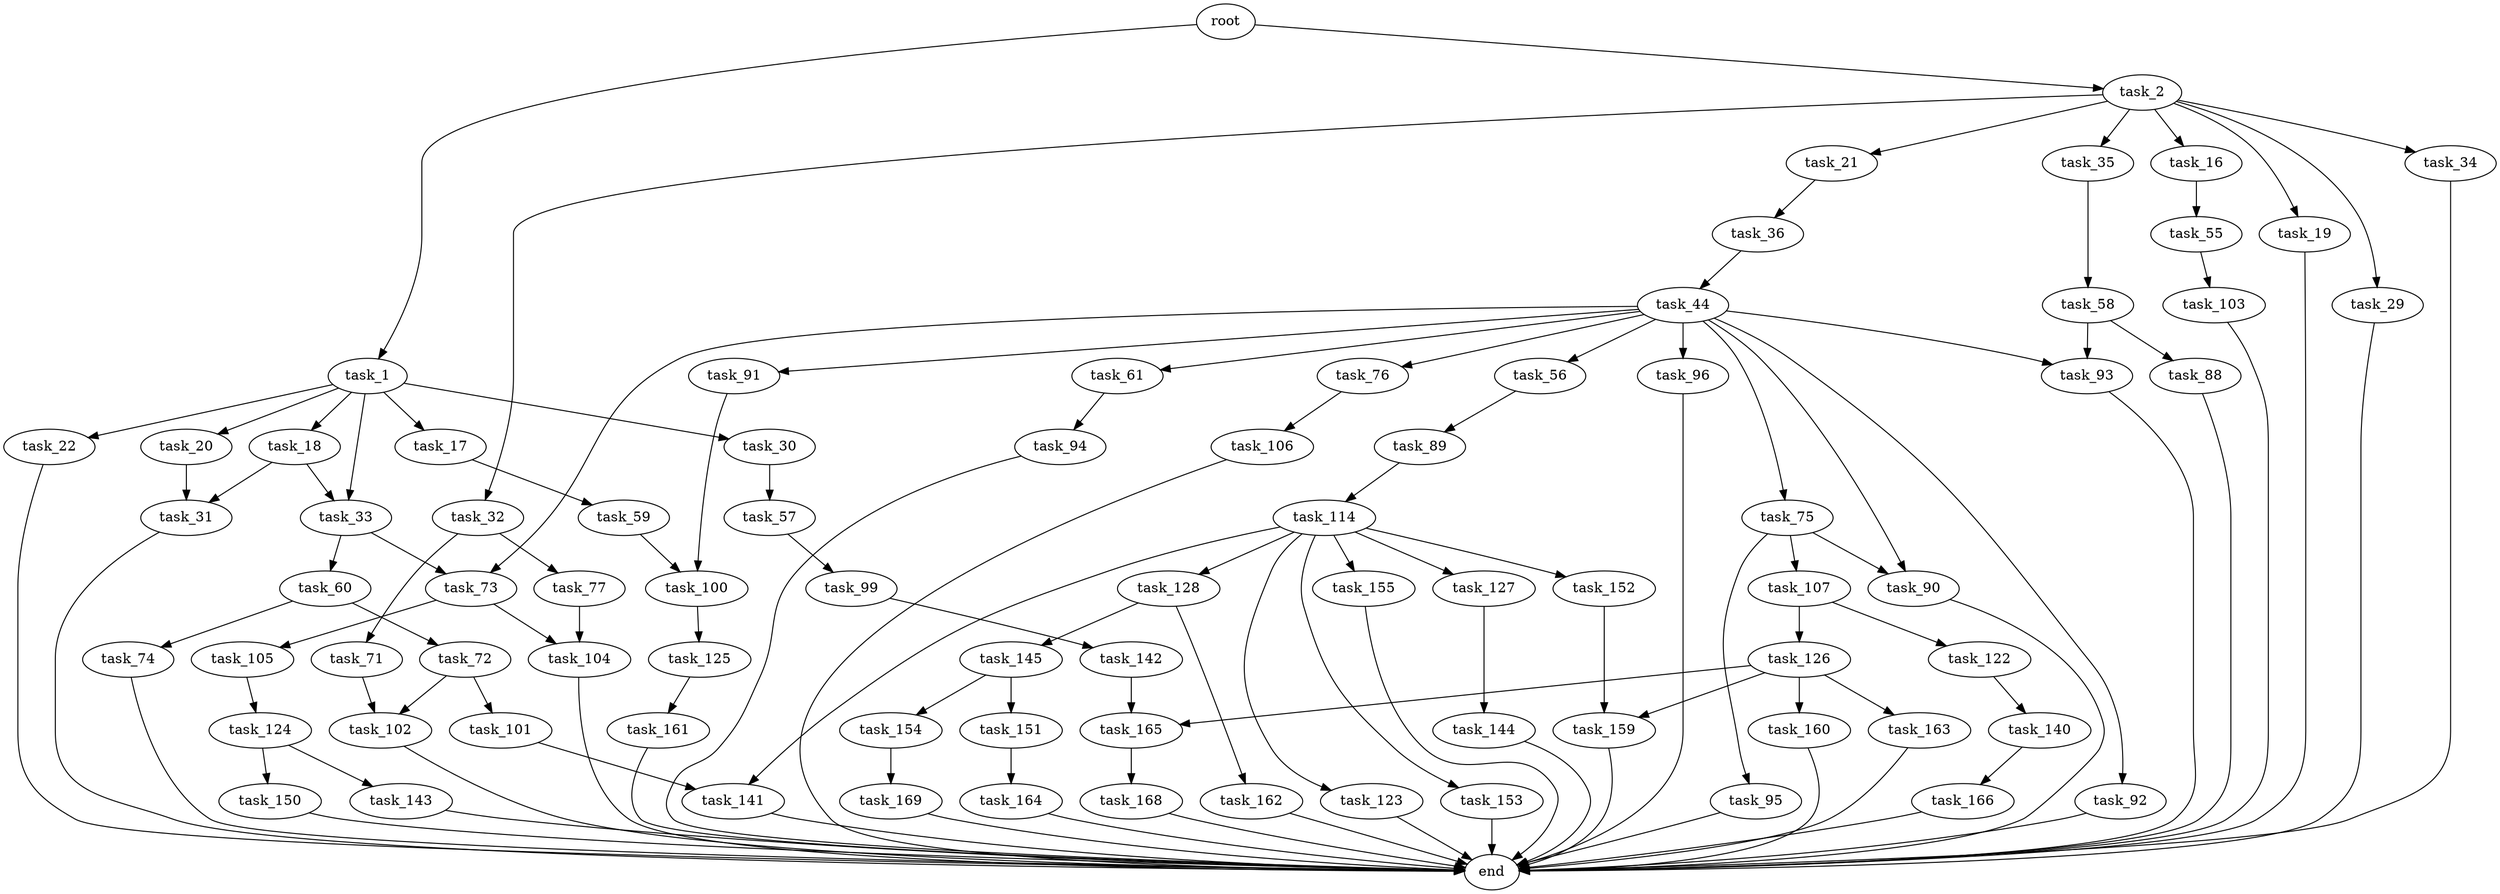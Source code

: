 digraph G {
  root [size="0.000000"];
  task_1 [size="28991029248.000000"];
  task_2 [size="23093469905.000000"];
  task_17 [size="9119479394.000000"];
  task_18 [size="68719476736.000000"];
  task_20 [size="42664131103.000000"];
  task_22 [size="28991029248.000000"];
  task_30 [size="134217728000.000000"];
  task_33 [size="68719476736.000000"];
  task_16 [size="231928233984.000000"];
  task_19 [size="231928233984.000000"];
  task_21 [size="28991029248.000000"];
  task_29 [size="621165500590.000000"];
  task_32 [size="345481601804.000000"];
  task_34 [size="3507964419.000000"];
  task_35 [size="65150989657.000000"];
  task_55 [size="368293445632.000000"];
  task_59 [size="735100107901.000000"];
  task_31 [size="109562987978.000000"];
  end [size="0.000000"];
  task_36 [size="28991029248.000000"];
  task_57 [size="262880112827.000000"];
  task_71 [size="68719476736.000000"];
  task_77 [size="41604842974.000000"];
  task_60 [size="1447288940.000000"];
  task_73 [size="12494413976.000000"];
  task_58 [size="2774365192.000000"];
  task_44 [size="1664698118.000000"];
  task_56 [size="1204436736350.000000"];
  task_61 [size="39220345046.000000"];
  task_75 [size="432489883289.000000"];
  task_76 [size="28991029248.000000"];
  task_90 [size="554137457068.000000"];
  task_91 [size="646833769222.000000"];
  task_92 [size="2040610732.000000"];
  task_93 [size="8589934592.000000"];
  task_96 [size="392163754946.000000"];
  task_103 [size="40027222775.000000"];
  task_89 [size="9225731814.000000"];
  task_99 [size="3775212698.000000"];
  task_88 [size="1073741824000.000000"];
  task_100 [size="1351911168.000000"];
  task_72 [size="549755813888.000000"];
  task_74 [size="526971323.000000"];
  task_94 [size="1231303854.000000"];
  task_102 [size="6243198748.000000"];
  task_101 [size="368293445632.000000"];
  task_104 [size="1073741824000.000000"];
  task_105 [size="134217728000.000000"];
  task_95 [size="30413164788.000000"];
  task_107 [size="549755813888.000000"];
  task_106 [size="3767387056.000000"];
  task_114 [size="463687104348.000000"];
  task_142 [size="68719476736.000000"];
  task_125 [size="16480429038.000000"];
  task_141 [size="7221811160.000000"];
  task_124 [size="112406375712.000000"];
  task_122 [size="368293445632.000000"];
  task_126 [size="549755813888.000000"];
  task_123 [size="30425574756.000000"];
  task_127 [size="172293126876.000000"];
  task_128 [size="7504614301.000000"];
  task_152 [size="8589934592.000000"];
  task_153 [size="68719476736.000000"];
  task_155 [size="28991029248.000000"];
  task_140 [size="4574478288.000000"];
  task_143 [size="134217728000.000000"];
  task_150 [size="15110947978.000000"];
  task_161 [size="16396626836.000000"];
  task_159 [size="782757789696.000000"];
  task_160 [size="560098460590.000000"];
  task_163 [size="1132398357105.000000"];
  task_165 [size="968552805730.000000"];
  task_144 [size="11482892940.000000"];
  task_145 [size="10364377720.000000"];
  task_162 [size="549755813888.000000"];
  task_166 [size="8450705152.000000"];
  task_151 [size="27105887498.000000"];
  task_154 [size="134217728000.000000"];
  task_164 [size="28991029248.000000"];
  task_169 [size="174398470534.000000"];
  task_168 [size="134217728000.000000"];

  root -> task_1 [size="1.000000"];
  root -> task_2 [size="1.000000"];
  task_1 -> task_17 [size="75497472.000000"];
  task_1 -> task_18 [size="75497472.000000"];
  task_1 -> task_20 [size="75497472.000000"];
  task_1 -> task_22 [size="75497472.000000"];
  task_1 -> task_30 [size="75497472.000000"];
  task_1 -> task_33 [size="75497472.000000"];
  task_2 -> task_16 [size="33554432.000000"];
  task_2 -> task_19 [size="33554432.000000"];
  task_2 -> task_21 [size="33554432.000000"];
  task_2 -> task_29 [size="33554432.000000"];
  task_2 -> task_32 [size="33554432.000000"];
  task_2 -> task_34 [size="33554432.000000"];
  task_2 -> task_35 [size="33554432.000000"];
  task_17 -> task_59 [size="209715200.000000"];
  task_18 -> task_31 [size="134217728.000000"];
  task_18 -> task_33 [size="134217728.000000"];
  task_20 -> task_31 [size="679477248.000000"];
  task_22 -> end [size="1.000000"];
  task_30 -> task_57 [size="209715200.000000"];
  task_33 -> task_60 [size="134217728.000000"];
  task_33 -> task_73 [size="134217728.000000"];
  task_16 -> task_55 [size="301989888.000000"];
  task_19 -> end [size="1.000000"];
  task_21 -> task_36 [size="75497472.000000"];
  task_29 -> end [size="1.000000"];
  task_32 -> task_71 [size="679477248.000000"];
  task_32 -> task_77 [size="679477248.000000"];
  task_34 -> end [size="1.000000"];
  task_35 -> task_58 [size="75497472.000000"];
  task_55 -> task_103 [size="411041792.000000"];
  task_59 -> task_100 [size="679477248.000000"];
  task_31 -> end [size="1.000000"];
  task_36 -> task_44 [size="75497472.000000"];
  task_57 -> task_99 [size="209715200.000000"];
  task_71 -> task_102 [size="134217728.000000"];
  task_77 -> task_104 [size="679477248.000000"];
  task_60 -> task_72 [size="75497472.000000"];
  task_60 -> task_74 [size="75497472.000000"];
  task_73 -> task_104 [size="209715200.000000"];
  task_73 -> task_105 [size="209715200.000000"];
  task_58 -> task_88 [size="209715200.000000"];
  task_58 -> task_93 [size="209715200.000000"];
  task_44 -> task_56 [size="33554432.000000"];
  task_44 -> task_61 [size="33554432.000000"];
  task_44 -> task_73 [size="33554432.000000"];
  task_44 -> task_75 [size="33554432.000000"];
  task_44 -> task_76 [size="33554432.000000"];
  task_44 -> task_90 [size="33554432.000000"];
  task_44 -> task_91 [size="33554432.000000"];
  task_44 -> task_92 [size="33554432.000000"];
  task_44 -> task_93 [size="33554432.000000"];
  task_44 -> task_96 [size="33554432.000000"];
  task_56 -> task_89 [size="838860800.000000"];
  task_61 -> task_94 [size="679477248.000000"];
  task_75 -> task_90 [size="411041792.000000"];
  task_75 -> task_95 [size="411041792.000000"];
  task_75 -> task_107 [size="411041792.000000"];
  task_76 -> task_106 [size="75497472.000000"];
  task_90 -> end [size="1.000000"];
  task_91 -> task_100 [size="838860800.000000"];
  task_92 -> end [size="1.000000"];
  task_93 -> end [size="1.000000"];
  task_96 -> end [size="1.000000"];
  task_103 -> end [size="1.000000"];
  task_89 -> task_114 [size="209715200.000000"];
  task_99 -> task_142 [size="134217728.000000"];
  task_88 -> end [size="1.000000"];
  task_100 -> task_125 [size="33554432.000000"];
  task_72 -> task_101 [size="536870912.000000"];
  task_72 -> task_102 [size="536870912.000000"];
  task_74 -> end [size="1.000000"];
  task_94 -> end [size="1.000000"];
  task_102 -> end [size="1.000000"];
  task_101 -> task_141 [size="411041792.000000"];
  task_104 -> end [size="1.000000"];
  task_105 -> task_124 [size="209715200.000000"];
  task_95 -> end [size="1.000000"];
  task_107 -> task_122 [size="536870912.000000"];
  task_107 -> task_126 [size="536870912.000000"];
  task_106 -> end [size="1.000000"];
  task_114 -> task_123 [size="536870912.000000"];
  task_114 -> task_127 [size="536870912.000000"];
  task_114 -> task_128 [size="536870912.000000"];
  task_114 -> task_141 [size="536870912.000000"];
  task_114 -> task_152 [size="536870912.000000"];
  task_114 -> task_153 [size="536870912.000000"];
  task_114 -> task_155 [size="536870912.000000"];
  task_142 -> task_165 [size="134217728.000000"];
  task_125 -> task_161 [size="411041792.000000"];
  task_141 -> end [size="1.000000"];
  task_124 -> task_143 [size="301989888.000000"];
  task_124 -> task_150 [size="301989888.000000"];
  task_122 -> task_140 [size="411041792.000000"];
  task_126 -> task_159 [size="536870912.000000"];
  task_126 -> task_160 [size="536870912.000000"];
  task_126 -> task_163 [size="536870912.000000"];
  task_126 -> task_165 [size="536870912.000000"];
  task_123 -> end [size="1.000000"];
  task_127 -> task_144 [size="134217728.000000"];
  task_128 -> task_145 [size="209715200.000000"];
  task_128 -> task_162 [size="209715200.000000"];
  task_152 -> task_159 [size="33554432.000000"];
  task_153 -> end [size="1.000000"];
  task_155 -> end [size="1.000000"];
  task_140 -> task_166 [size="75497472.000000"];
  task_143 -> end [size="1.000000"];
  task_150 -> end [size="1.000000"];
  task_161 -> end [size="1.000000"];
  task_159 -> end [size="1.000000"];
  task_160 -> end [size="1.000000"];
  task_163 -> end [size="1.000000"];
  task_165 -> task_168 [size="679477248.000000"];
  task_144 -> end [size="1.000000"];
  task_145 -> task_151 [size="209715200.000000"];
  task_145 -> task_154 [size="209715200.000000"];
  task_162 -> end [size="1.000000"];
  task_166 -> end [size="1.000000"];
  task_151 -> task_164 [size="536870912.000000"];
  task_154 -> task_169 [size="209715200.000000"];
  task_164 -> end [size="1.000000"];
  task_169 -> end [size="1.000000"];
  task_168 -> end [size="1.000000"];
}
